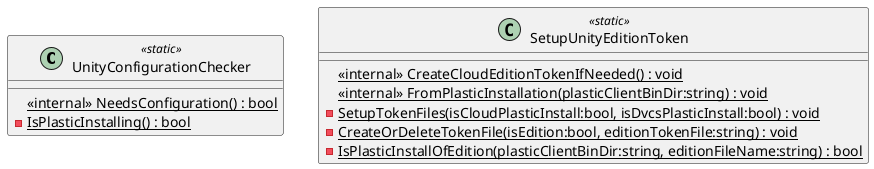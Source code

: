 @startuml
class UnityConfigurationChecker <<static>> {
    <<internal>> {static} NeedsConfiguration() : bool
    {static} - IsPlasticInstalling() : bool
}
class SetupUnityEditionToken <<static>> {
    <<internal>> {static} CreateCloudEditionTokenIfNeeded() : void
    <<internal>> {static} FromPlasticInstallation(plasticClientBinDir:string) : void
    {static} - SetupTokenFiles(isCloudPlasticInstall:bool, isDvcsPlasticInstall:bool) : void
    {static} - CreateOrDeleteTokenFile(isEdition:bool, editionTokenFile:string) : void
    {static} - IsPlasticInstallOfEdition(plasticClientBinDir:string, editionFileName:string) : bool
}
@enduml
